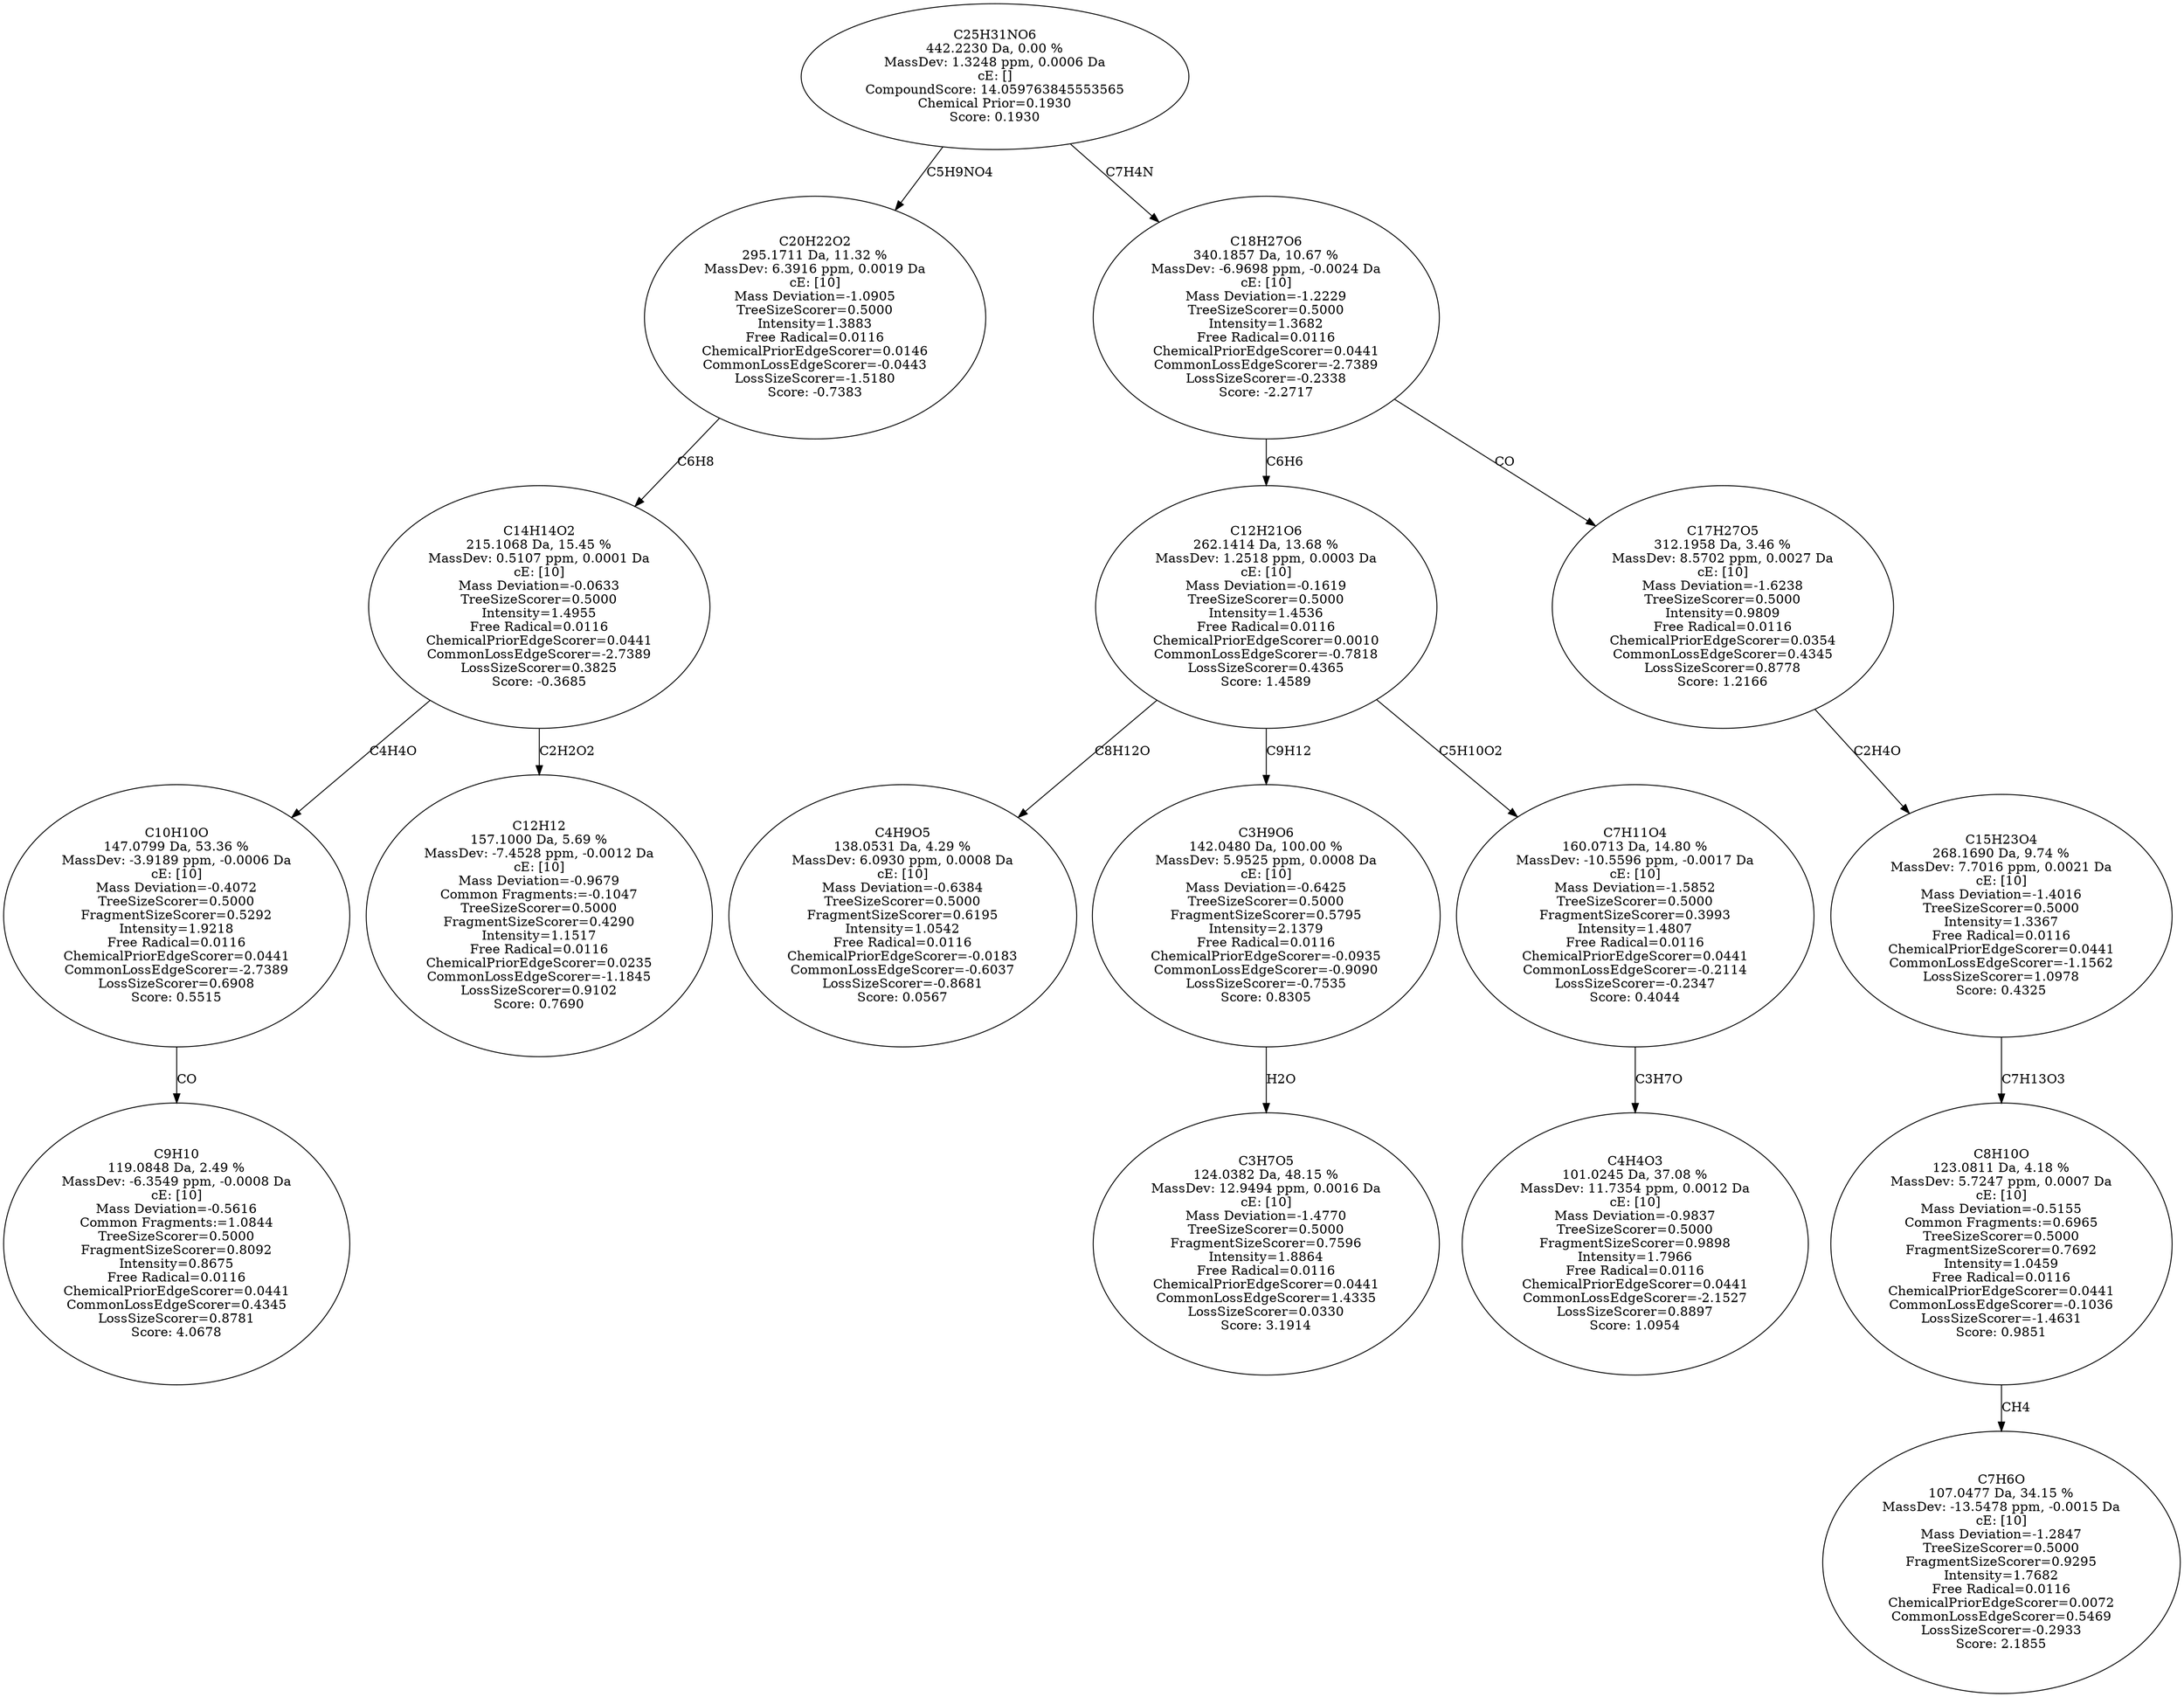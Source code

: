 strict digraph {
v1 [label="C9H10\n119.0848 Da, 2.49 %\nMassDev: -6.3549 ppm, -0.0008 Da\ncE: [10]\nMass Deviation=-0.5616\nCommon Fragments:=1.0844\nTreeSizeScorer=0.5000\nFragmentSizeScorer=0.8092\nIntensity=0.8675\nFree Radical=0.0116\nChemicalPriorEdgeScorer=0.0441\nCommonLossEdgeScorer=0.4345\nLossSizeScorer=0.8781\nScore: 4.0678"];
v2 [label="C10H10O\n147.0799 Da, 53.36 %\nMassDev: -3.9189 ppm, -0.0006 Da\ncE: [10]\nMass Deviation=-0.4072\nTreeSizeScorer=0.5000\nFragmentSizeScorer=0.5292\nIntensity=1.9218\nFree Radical=0.0116\nChemicalPriorEdgeScorer=0.0441\nCommonLossEdgeScorer=-2.7389\nLossSizeScorer=0.6908\nScore: 0.5515"];
v3 [label="C12H12\n157.1000 Da, 5.69 %\nMassDev: -7.4528 ppm, -0.0012 Da\ncE: [10]\nMass Deviation=-0.9679\nCommon Fragments:=-0.1047\nTreeSizeScorer=0.5000\nFragmentSizeScorer=0.4290\nIntensity=1.1517\nFree Radical=0.0116\nChemicalPriorEdgeScorer=0.0235\nCommonLossEdgeScorer=-1.1845\nLossSizeScorer=0.9102\nScore: 0.7690"];
v4 [label="C14H14O2\n215.1068 Da, 15.45 %\nMassDev: 0.5107 ppm, 0.0001 Da\ncE: [10]\nMass Deviation=-0.0633\nTreeSizeScorer=0.5000\nIntensity=1.4955\nFree Radical=0.0116\nChemicalPriorEdgeScorer=0.0441\nCommonLossEdgeScorer=-2.7389\nLossSizeScorer=0.3825\nScore: -0.3685"];
v5 [label="C20H22O2\n295.1711 Da, 11.32 %\nMassDev: 6.3916 ppm, 0.0019 Da\ncE: [10]\nMass Deviation=-1.0905\nTreeSizeScorer=0.5000\nIntensity=1.3883\nFree Radical=0.0116\nChemicalPriorEdgeScorer=0.0146\nCommonLossEdgeScorer=-0.0443\nLossSizeScorer=-1.5180\nScore: -0.7383"];
v6 [label="C4H9O5\n138.0531 Da, 4.29 %\nMassDev: 6.0930 ppm, 0.0008 Da\ncE: [10]\nMass Deviation=-0.6384\nTreeSizeScorer=0.5000\nFragmentSizeScorer=0.6195\nIntensity=1.0542\nFree Radical=0.0116\nChemicalPriorEdgeScorer=-0.0183\nCommonLossEdgeScorer=-0.6037\nLossSizeScorer=-0.8681\nScore: 0.0567"];
v7 [label="C3H7O5\n124.0382 Da, 48.15 %\nMassDev: 12.9494 ppm, 0.0016 Da\ncE: [10]\nMass Deviation=-1.4770\nTreeSizeScorer=0.5000\nFragmentSizeScorer=0.7596\nIntensity=1.8864\nFree Radical=0.0116\nChemicalPriorEdgeScorer=0.0441\nCommonLossEdgeScorer=1.4335\nLossSizeScorer=0.0330\nScore: 3.1914"];
v8 [label="C3H9O6\n142.0480 Da, 100.00 %\nMassDev: 5.9525 ppm, 0.0008 Da\ncE: [10]\nMass Deviation=-0.6425\nTreeSizeScorer=0.5000\nFragmentSizeScorer=0.5795\nIntensity=2.1379\nFree Radical=0.0116\nChemicalPriorEdgeScorer=-0.0935\nCommonLossEdgeScorer=-0.9090\nLossSizeScorer=-0.7535\nScore: 0.8305"];
v9 [label="C4H4O3\n101.0245 Da, 37.08 %\nMassDev: 11.7354 ppm, 0.0012 Da\ncE: [10]\nMass Deviation=-0.9837\nTreeSizeScorer=0.5000\nFragmentSizeScorer=0.9898\nIntensity=1.7966\nFree Radical=0.0116\nChemicalPriorEdgeScorer=0.0441\nCommonLossEdgeScorer=-2.1527\nLossSizeScorer=0.8897\nScore: 1.0954"];
v10 [label="C7H11O4\n160.0713 Da, 14.80 %\nMassDev: -10.5596 ppm, -0.0017 Da\ncE: [10]\nMass Deviation=-1.5852\nTreeSizeScorer=0.5000\nFragmentSizeScorer=0.3993\nIntensity=1.4807\nFree Radical=0.0116\nChemicalPriorEdgeScorer=0.0441\nCommonLossEdgeScorer=-0.2114\nLossSizeScorer=-0.2347\nScore: 0.4044"];
v11 [label="C12H21O6\n262.1414 Da, 13.68 %\nMassDev: 1.2518 ppm, 0.0003 Da\ncE: [10]\nMass Deviation=-0.1619\nTreeSizeScorer=0.5000\nIntensity=1.4536\nFree Radical=0.0116\nChemicalPriorEdgeScorer=0.0010\nCommonLossEdgeScorer=-0.7818\nLossSizeScorer=0.4365\nScore: 1.4589"];
v12 [label="C7H6O\n107.0477 Da, 34.15 %\nMassDev: -13.5478 ppm, -0.0015 Da\ncE: [10]\nMass Deviation=-1.2847\nTreeSizeScorer=0.5000\nFragmentSizeScorer=0.9295\nIntensity=1.7682\nFree Radical=0.0116\nChemicalPriorEdgeScorer=0.0072\nCommonLossEdgeScorer=0.5469\nLossSizeScorer=-0.2933\nScore: 2.1855"];
v13 [label="C8H10O\n123.0811 Da, 4.18 %\nMassDev: 5.7247 ppm, 0.0007 Da\ncE: [10]\nMass Deviation=-0.5155\nCommon Fragments:=0.6965\nTreeSizeScorer=0.5000\nFragmentSizeScorer=0.7692\nIntensity=1.0459\nFree Radical=0.0116\nChemicalPriorEdgeScorer=0.0441\nCommonLossEdgeScorer=-0.1036\nLossSizeScorer=-1.4631\nScore: 0.9851"];
v14 [label="C15H23O4\n268.1690 Da, 9.74 %\nMassDev: 7.7016 ppm, 0.0021 Da\ncE: [10]\nMass Deviation=-1.4016\nTreeSizeScorer=0.5000\nIntensity=1.3367\nFree Radical=0.0116\nChemicalPriorEdgeScorer=0.0441\nCommonLossEdgeScorer=-1.1562\nLossSizeScorer=1.0978\nScore: 0.4325"];
v15 [label="C17H27O5\n312.1958 Da, 3.46 %\nMassDev: 8.5702 ppm, 0.0027 Da\ncE: [10]\nMass Deviation=-1.6238\nTreeSizeScorer=0.5000\nIntensity=0.9809\nFree Radical=0.0116\nChemicalPriorEdgeScorer=0.0354\nCommonLossEdgeScorer=0.4345\nLossSizeScorer=0.8778\nScore: 1.2166"];
v16 [label="C18H27O6\n340.1857 Da, 10.67 %\nMassDev: -6.9698 ppm, -0.0024 Da\ncE: [10]\nMass Deviation=-1.2229\nTreeSizeScorer=0.5000\nIntensity=1.3682\nFree Radical=0.0116\nChemicalPriorEdgeScorer=0.0441\nCommonLossEdgeScorer=-2.7389\nLossSizeScorer=-0.2338\nScore: -2.2717"];
v17 [label="C25H31NO6\n442.2230 Da, 0.00 %\nMassDev: 1.3248 ppm, 0.0006 Da\ncE: []\nCompoundScore: 14.059763845553565\nChemical Prior=0.1930\nScore: 0.1930"];
v2 -> v1 [label="CO"];
v4 -> v2 [label="C4H4O"];
v4 -> v3 [label="C2H2O2"];
v5 -> v4 [label="C6H8"];
v17 -> v5 [label="C5H9NO4"];
v11 -> v6 [label="C8H12O"];
v8 -> v7 [label="H2O"];
v11 -> v8 [label="C9H12"];
v10 -> v9 [label="C3H7O"];
v11 -> v10 [label="C5H10O2"];
v16 -> v11 [label="C6H6"];
v13 -> v12 [label="CH4"];
v14 -> v13 [label="C7H13O3"];
v15 -> v14 [label="C2H4O"];
v16 -> v15 [label="CO"];
v17 -> v16 [label="C7H4N"];
}